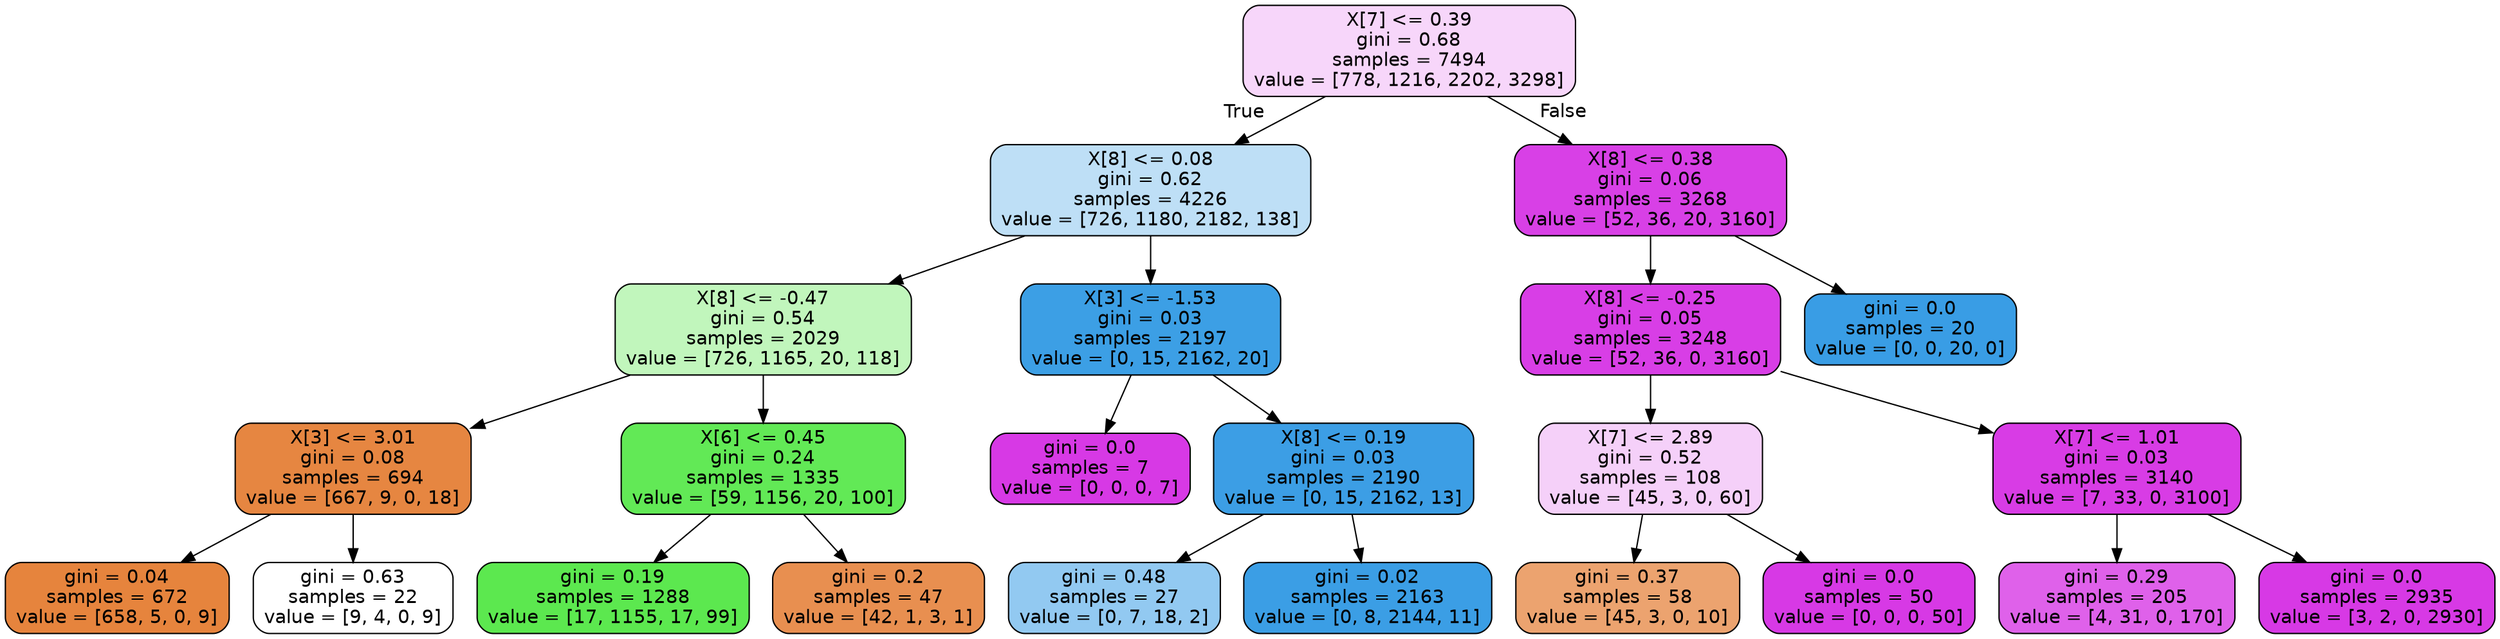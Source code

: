 digraph Tree {
node [shape=box, style="filled, rounded", color="black", fontname=helvetica] ;
edge [fontname=helvetica] ;
0 [label="X[7] <= 0.39\ngini = 0.68\nsamples = 7494\nvalue = [778, 1216, 2202, 3298]", fillcolor="#f7d6fa"] ;
1 [label="X[8] <= 0.08\ngini = 0.62\nsamples = 4226\nvalue = [726, 1180, 2182, 138]", fillcolor="#bedff6"] ;
0 -> 1 [labeldistance=2.5, labelangle=45, headlabel="True"] ;
2 [label="X[8] <= -0.47\ngini = 0.54\nsamples = 2029\nvalue = [726, 1165, 20, 118]", fillcolor="#c1f6bc"] ;
1 -> 2 ;
3 [label="X[3] <= 3.01\ngini = 0.08\nsamples = 694\nvalue = [667, 9, 0, 18]", fillcolor="#e68641"] ;
2 -> 3 ;
4 [label="gini = 0.04\nsamples = 672\nvalue = [658, 5, 0, 9]", fillcolor="#e6843d"] ;
3 -> 4 ;
5 [label="gini = 0.63\nsamples = 22\nvalue = [9, 4, 0, 9]", fillcolor="#ffffff"] ;
3 -> 5 ;
6 [label="X[6] <= 0.45\ngini = 0.24\nsamples = 1335\nvalue = [59, 1156, 20, 100]", fillcolor="#62e956"] ;
2 -> 6 ;
7 [label="gini = 0.19\nsamples = 1288\nvalue = [17, 1155, 17, 99]", fillcolor="#5ce84f"] ;
6 -> 7 ;
8 [label="gini = 0.2\nsamples = 47\nvalue = [42, 1, 3, 1]", fillcolor="#e88f50"] ;
6 -> 8 ;
9 [label="X[3] <= -1.53\ngini = 0.03\nsamples = 2197\nvalue = [0, 15, 2162, 20]", fillcolor="#3c9fe5"] ;
1 -> 9 ;
10 [label="gini = 0.0\nsamples = 7\nvalue = [0, 0, 0, 7]", fillcolor="#d739e5"] ;
9 -> 10 ;
11 [label="X[8] <= 0.19\ngini = 0.03\nsamples = 2190\nvalue = [0, 15, 2162, 13]", fillcolor="#3c9ee5"] ;
9 -> 11 ;
12 [label="gini = 0.48\nsamples = 27\nvalue = [0, 7, 18, 2]", fillcolor="#92c9f1"] ;
11 -> 12 ;
13 [label="gini = 0.02\nsamples = 2163\nvalue = [0, 8, 2144, 11]", fillcolor="#3b9ee5"] ;
11 -> 13 ;
14 [label="X[8] <= 0.38\ngini = 0.06\nsamples = 3268\nvalue = [52, 36, 20, 3160]", fillcolor="#d840e6"] ;
0 -> 14 [labeldistance=2.5, labelangle=-45, headlabel="False"] ;
15 [label="X[8] <= -0.25\ngini = 0.05\nsamples = 3248\nvalue = [52, 36, 0, 3160]", fillcolor="#d83ee6"] ;
14 -> 15 ;
16 [label="X[7] <= 2.89\ngini = 0.52\nsamples = 108\nvalue = [45, 3, 0, 60]", fillcolor="#f5d0f9"] ;
15 -> 16 ;
17 [label="gini = 0.37\nsamples = 58\nvalue = [45, 3, 0, 10]", fillcolor="#eca36f"] ;
16 -> 17 ;
18 [label="gini = 0.0\nsamples = 50\nvalue = [0, 0, 0, 50]", fillcolor="#d739e5"] ;
16 -> 18 ;
19 [label="X[7] <= 1.01\ngini = 0.03\nsamples = 3140\nvalue = [7, 33, 0, 3100]", fillcolor="#d83ce5"] ;
15 -> 19 ;
20 [label="gini = 0.29\nsamples = 205\nvalue = [4, 31, 0, 170]", fillcolor="#df61ea"] ;
19 -> 20 ;
21 [label="gini = 0.0\nsamples = 2935\nvalue = [3, 2, 0, 2930]", fillcolor="#d739e5"] ;
19 -> 21 ;
22 [label="gini = 0.0\nsamples = 20\nvalue = [0, 0, 20, 0]", fillcolor="#399de5"] ;
14 -> 22 ;
}